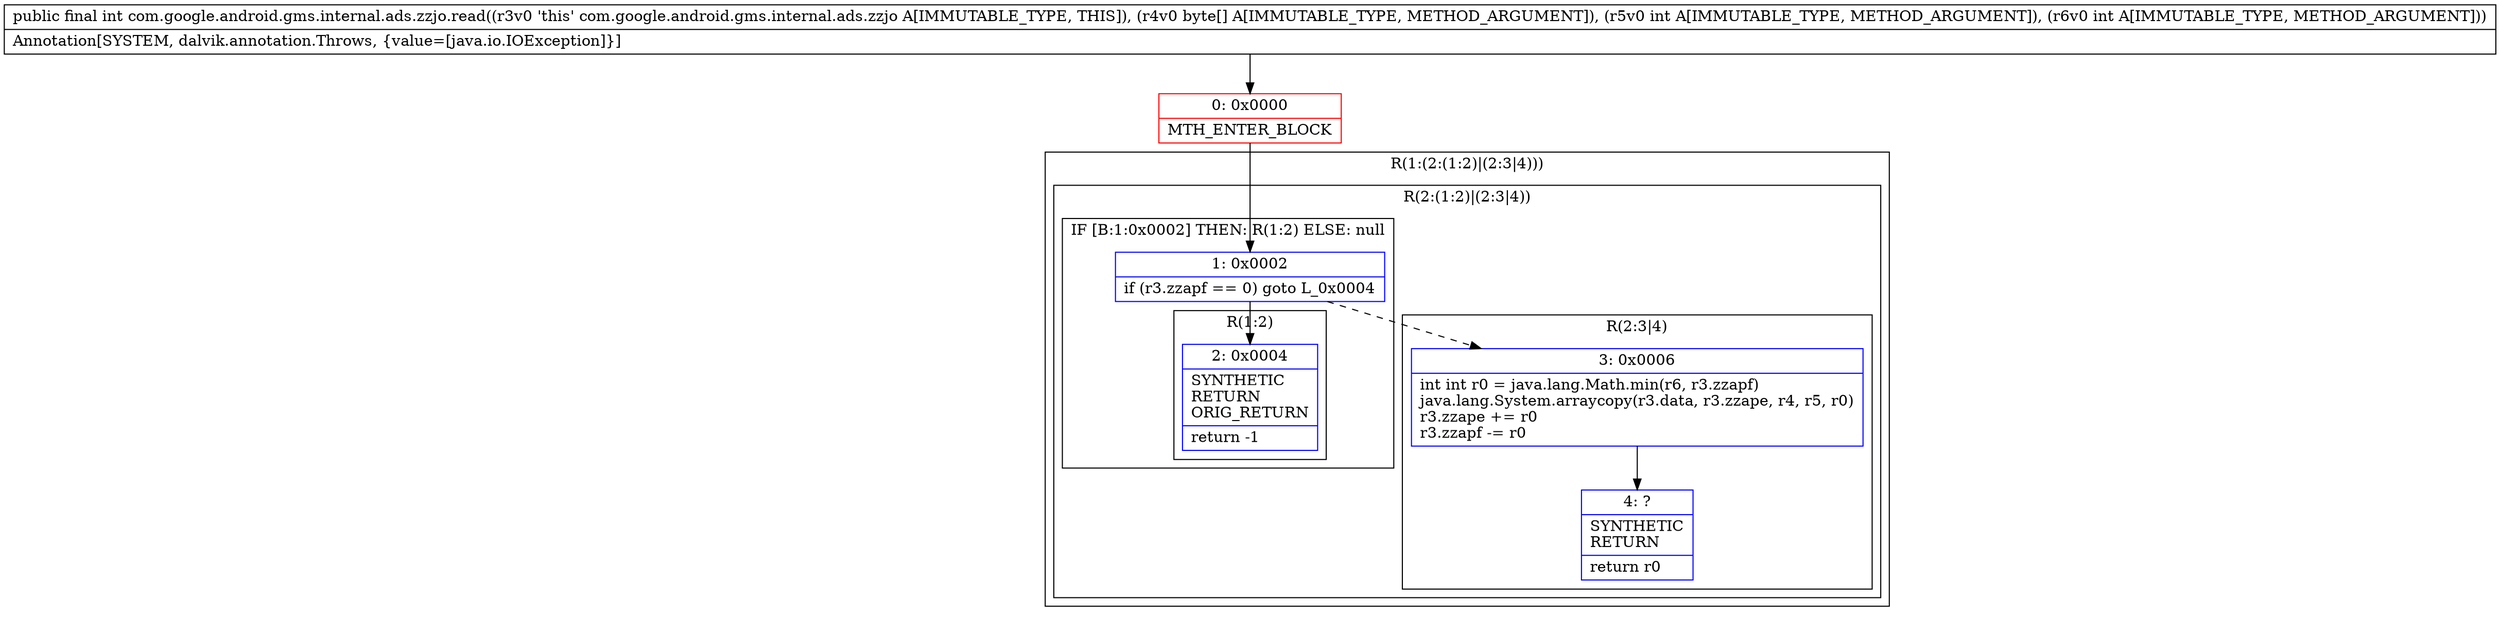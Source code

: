 digraph "CFG forcom.google.android.gms.internal.ads.zzjo.read([BII)I" {
subgraph cluster_Region_1688537981 {
label = "R(1:(2:(1:2)|(2:3|4)))";
node [shape=record,color=blue];
subgraph cluster_Region_2000888375 {
label = "R(2:(1:2)|(2:3|4))";
node [shape=record,color=blue];
subgraph cluster_IfRegion_192380479 {
label = "IF [B:1:0x0002] THEN: R(1:2) ELSE: null";
node [shape=record,color=blue];
Node_1 [shape=record,label="{1\:\ 0x0002|if (r3.zzapf == 0) goto L_0x0004\l}"];
subgraph cluster_Region_1700015991 {
label = "R(1:2)";
node [shape=record,color=blue];
Node_2 [shape=record,label="{2\:\ 0x0004|SYNTHETIC\lRETURN\lORIG_RETURN\l|return \-1\l}"];
}
}
subgraph cluster_Region_1742569299 {
label = "R(2:3|4)";
node [shape=record,color=blue];
Node_3 [shape=record,label="{3\:\ 0x0006|int int r0 = java.lang.Math.min(r6, r3.zzapf)\ljava.lang.System.arraycopy(r3.data, r3.zzape, r4, r5, r0)\lr3.zzape += r0\lr3.zzapf \-= r0\l}"];
Node_4 [shape=record,label="{4\:\ ?|SYNTHETIC\lRETURN\l|return r0\l}"];
}
}
}
Node_0 [shape=record,color=red,label="{0\:\ 0x0000|MTH_ENTER_BLOCK\l}"];
MethodNode[shape=record,label="{public final int com.google.android.gms.internal.ads.zzjo.read((r3v0 'this' com.google.android.gms.internal.ads.zzjo A[IMMUTABLE_TYPE, THIS]), (r4v0 byte[] A[IMMUTABLE_TYPE, METHOD_ARGUMENT]), (r5v0 int A[IMMUTABLE_TYPE, METHOD_ARGUMENT]), (r6v0 int A[IMMUTABLE_TYPE, METHOD_ARGUMENT]))  | Annotation[SYSTEM, dalvik.annotation.Throws, \{value=[java.io.IOException]\}]\l}"];
MethodNode -> Node_0;
Node_1 -> Node_2;
Node_1 -> Node_3[style=dashed];
Node_3 -> Node_4;
Node_0 -> Node_1;
}


